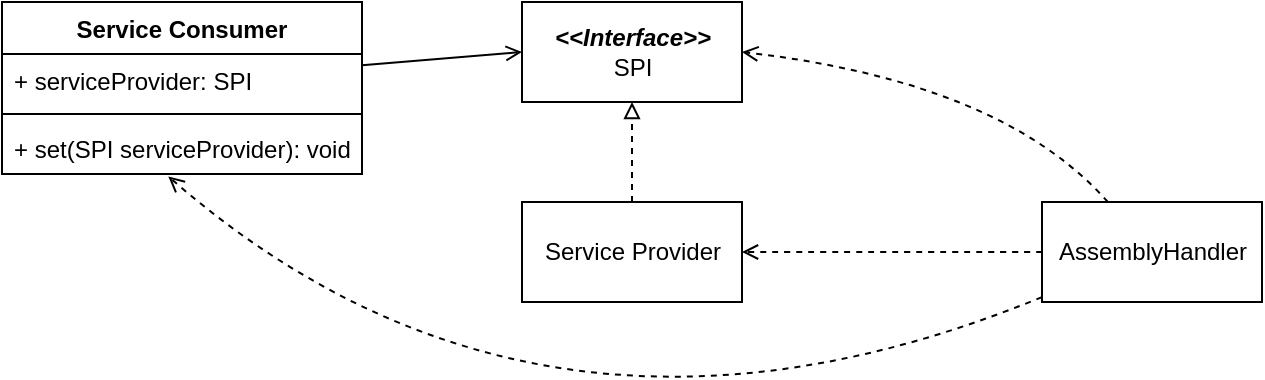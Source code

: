 <mxfile version="14.7.6" type="device"><diagram id="qAHdhDt-gzzDCylH2wJb" name="Page-1"><mxGraphModel dx="1178" dy="647" grid="1" gridSize="10" guides="1" tooltips="1" connect="1" arrows="1" fold="1" page="1" pageScale="1" pageWidth="827" pageHeight="1169" math="0" shadow="0"><root><mxCell id="0"/><mxCell id="1" parent="0"/><mxCell id="xs-71gBnhoqTgksgHarM-1" value="&lt;b&gt;&lt;i&gt;&amp;lt;&amp;lt;Interface&amp;gt;&amp;gt;&lt;/i&gt;&lt;/b&gt;&lt;br&gt;SPI" style="html=1;" parent="1" vertex="1"><mxGeometry x="370" y="490" width="110" height="50" as="geometry"/></mxCell><mxCell id="xs-71gBnhoqTgksgHarM-3" style="edgeStyle=orthogonalEdgeStyle;rounded=0;orthogonalLoop=1;jettySize=auto;html=1;entryX=0.5;entryY=1;entryDx=0;entryDy=0;endArrow=block;endFill=0;dashed=1;" parent="1" source="xs-71gBnhoqTgksgHarM-2" target="xs-71gBnhoqTgksgHarM-1" edge="1"><mxGeometry relative="1" as="geometry"/></mxCell><mxCell id="xs-71gBnhoqTgksgHarM-2" value="Service Provider" style="html=1;" parent="1" vertex="1"><mxGeometry x="370" y="590" width="110" height="50" as="geometry"/></mxCell><mxCell id="xs-71gBnhoqTgksgHarM-6" value="Service Consumer" style="swimlane;fontStyle=1;align=center;verticalAlign=top;childLayout=stackLayout;horizontal=1;startSize=26;horizontalStack=0;resizeParent=1;resizeParentMax=0;resizeLast=0;collapsible=1;marginBottom=0;" parent="1" vertex="1"><mxGeometry x="110" y="490" width="180" height="86" as="geometry"/></mxCell><mxCell id="xs-71gBnhoqTgksgHarM-7" value="+ serviceProvider: SPI" style="text;strokeColor=none;fillColor=none;align=left;verticalAlign=top;spacingLeft=4;spacingRight=4;overflow=hidden;rotatable=0;points=[[0,0.5],[1,0.5]];portConstraint=eastwest;" parent="xs-71gBnhoqTgksgHarM-6" vertex="1"><mxGeometry y="26" width="180" height="26" as="geometry"/></mxCell><mxCell id="xs-71gBnhoqTgksgHarM-8" value="" style="line;strokeWidth=1;fillColor=none;align=left;verticalAlign=middle;spacingTop=-1;spacingLeft=3;spacingRight=3;rotatable=0;labelPosition=right;points=[];portConstraint=eastwest;" parent="xs-71gBnhoqTgksgHarM-6" vertex="1"><mxGeometry y="52" width="180" height="8" as="geometry"/></mxCell><mxCell id="xs-71gBnhoqTgksgHarM-9" value="+ set(SPI serviceProvider): void" style="text;strokeColor=none;fillColor=none;align=left;verticalAlign=top;spacingLeft=4;spacingRight=4;overflow=hidden;rotatable=0;points=[[0,0.5],[1,0.5]];portConstraint=eastwest;" parent="xs-71gBnhoqTgksgHarM-6" vertex="1"><mxGeometry y="60" width="180" height="26" as="geometry"/></mxCell><mxCell id="xs-71gBnhoqTgksgHarM-10" style="rounded=0;orthogonalLoop=1;jettySize=auto;html=1;entryX=0;entryY=0.5;entryDx=0;entryDy=0;endArrow=open;endFill=0;" parent="1" source="xs-71gBnhoqTgksgHarM-7" target="xs-71gBnhoqTgksgHarM-1" edge="1"><mxGeometry relative="1" as="geometry"/></mxCell><mxCell id="xs-71gBnhoqTgksgHarM-21" style="edgeStyle=none;curved=1;orthogonalLoop=1;jettySize=auto;html=1;entryX=1;entryY=0.5;entryDx=0;entryDy=0;dashed=1;endArrow=open;endFill=0;" parent="1" source="xs-71gBnhoqTgksgHarM-19" target="xs-71gBnhoqTgksgHarM-2" edge="1"><mxGeometry relative="1" as="geometry"/></mxCell><mxCell id="xs-71gBnhoqTgksgHarM-22" style="edgeStyle=none;curved=1;orthogonalLoop=1;jettySize=auto;html=1;entryX=0.462;entryY=1.046;entryDx=0;entryDy=0;entryPerimeter=0;endArrow=open;endFill=0;dashed=1;" parent="1" source="xs-71gBnhoqTgksgHarM-19" target="xs-71gBnhoqTgksgHarM-9" edge="1"><mxGeometry relative="1" as="geometry"><Array as="points"><mxPoint x="380" y="740"/></Array></mxGeometry></mxCell><mxCell id="Oj99YboYdO9N8ZUJYEAr-1" style="orthogonalLoop=1;jettySize=auto;html=1;entryX=1;entryY=0.5;entryDx=0;entryDy=0;curved=1;endArrow=open;endFill=0;dashed=1;" edge="1" parent="1" source="xs-71gBnhoqTgksgHarM-19" target="xs-71gBnhoqTgksgHarM-1"><mxGeometry relative="1" as="geometry"><Array as="points"><mxPoint x="610" y="530"/></Array></mxGeometry></mxCell><mxCell id="xs-71gBnhoqTgksgHarM-19" value="AssemblyHandler" style="html=1;" parent="1" vertex="1"><mxGeometry x="630" y="590" width="110" height="50" as="geometry"/></mxCell></root></mxGraphModel></diagram></mxfile>